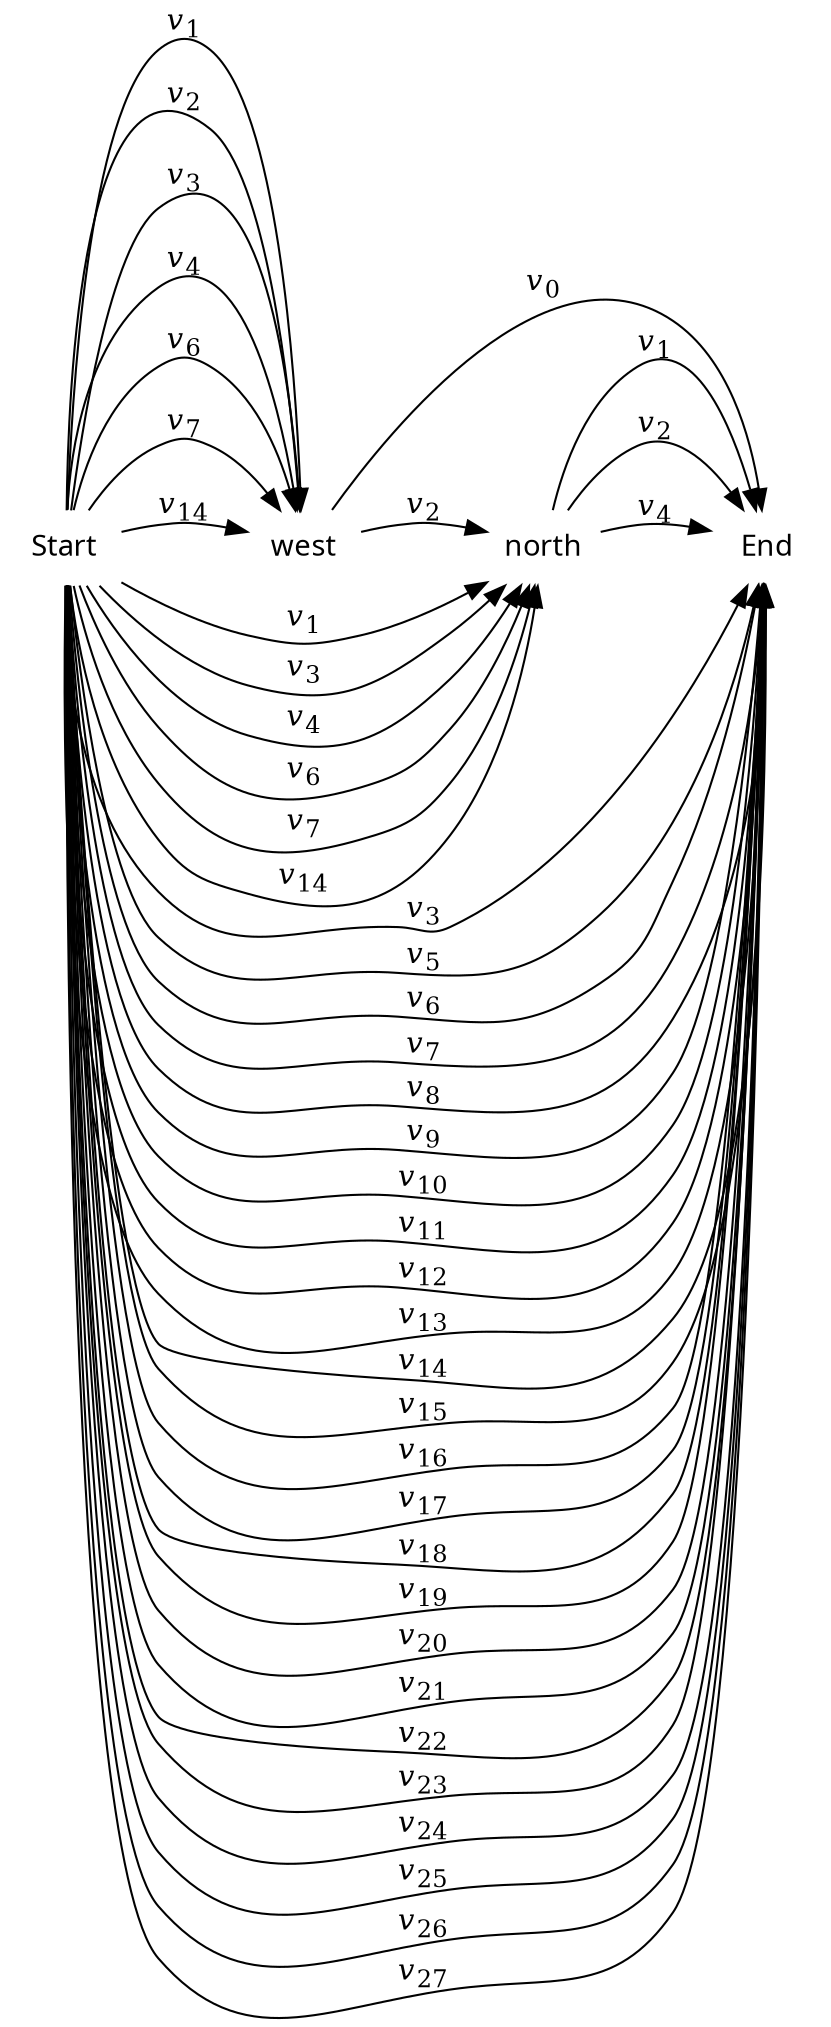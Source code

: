 digraph cat {
rankdir=LR
node [shape=plaintext]
edge [arrowhead=normal]

0 [label="Start",fontname="sans"]
1 [label="west",fontname="sans"]
2 [label="north",fontname="sans"]
3 [label="End",fontname="sans"]

0 -> 1 [label=<<i>v</i><sub>1</sub>>]
0 -> 2 [label=<<i>v</i><sub>1</sub>>]
0 -> 1 [label=<<i>v</i><sub>2</sub>>]
0 -> 1 [label=<<i>v</i><sub>3</sub>>]
0 -> 2 [label=<<i>v</i><sub>3</sub>>]
0 -> 3 [label=<<i>v</i><sub>3</sub>>]
0 -> 1 [label=<<i>v</i><sub>4</sub>>]
0 -> 2 [label=<<i>v</i><sub>4</sub>>]
0 -> 3 [label=<<i>v</i><sub>5</sub>>]
0 -> 1 [label=<<i>v</i><sub>6</sub>>]
0 -> 2 [label=<<i>v</i><sub>6</sub>>]
0 -> 3 [label=<<i>v</i><sub>6</sub>>]
0 -> 1 [label=<<i>v</i><sub>7</sub>>]
0 -> 2 [label=<<i>v</i><sub>7</sub>>]
0 -> 3 [label=<<i>v</i><sub>7</sub>>]
0 -> 3 [label=<<i>v</i><sub>8</sub>>]
0 -> 3 [label=<<i>v</i><sub>9</sub>>]
0 -> 3 [label=<<i>v</i><sub>10</sub>>]
0 -> 3 [label=<<i>v</i><sub>11</sub>>]
0 -> 3 [label=<<i>v</i><sub>12</sub>>]
0 -> 3 [label=<<i>v</i><sub>13</sub>>]
0 -> 1 [label=<<i>v</i><sub>14</sub>>]
0 -> 2 [label=<<i>v</i><sub>14</sub>>]
0 -> 3 [label=<<i>v</i><sub>14</sub>>]
0 -> 3 [label=<<i>v</i><sub>15</sub>>]
0 -> 3 [label=<<i>v</i><sub>16</sub>>]
0 -> 3 [label=<<i>v</i><sub>17</sub>>]
0 -> 3 [label=<<i>v</i><sub>18</sub>>]
0 -> 3 [label=<<i>v</i><sub>19</sub>>]
0 -> 3 [label=<<i>v</i><sub>20</sub>>]
0 -> 3 [label=<<i>v</i><sub>21</sub>>]
0 -> 3 [label=<<i>v</i><sub>22</sub>>]
0 -> 3 [label=<<i>v</i><sub>23</sub>>]
0 -> 3 [label=<<i>v</i><sub>24</sub>>]
0 -> 3 [label=<<i>v</i><sub>25</sub>>]
0 -> 3 [label=<<i>v</i><sub>26</sub>>]
0 -> 3 [label=<<i>v</i><sub>27</sub>>]
1 -> 3 [label=<<i>v</i><sub>0</sub>>]
1 -> 2 [label=<<i>v</i><sub>2</sub>>]
2 -> 3 [label=<<i>v</i><sub>1</sub>>]
2 -> 3 [label=<<i>v</i><sub>2</sub>>]
2 -> 3 [label=<<i>v</i><sub>4</sub>>]

# To line up the actions
0 -> 1 [weight=100,style=invis]
1 -> 2 [weight=100,style=invis]
2 -> 3 [weight=100,style=invis]
}
